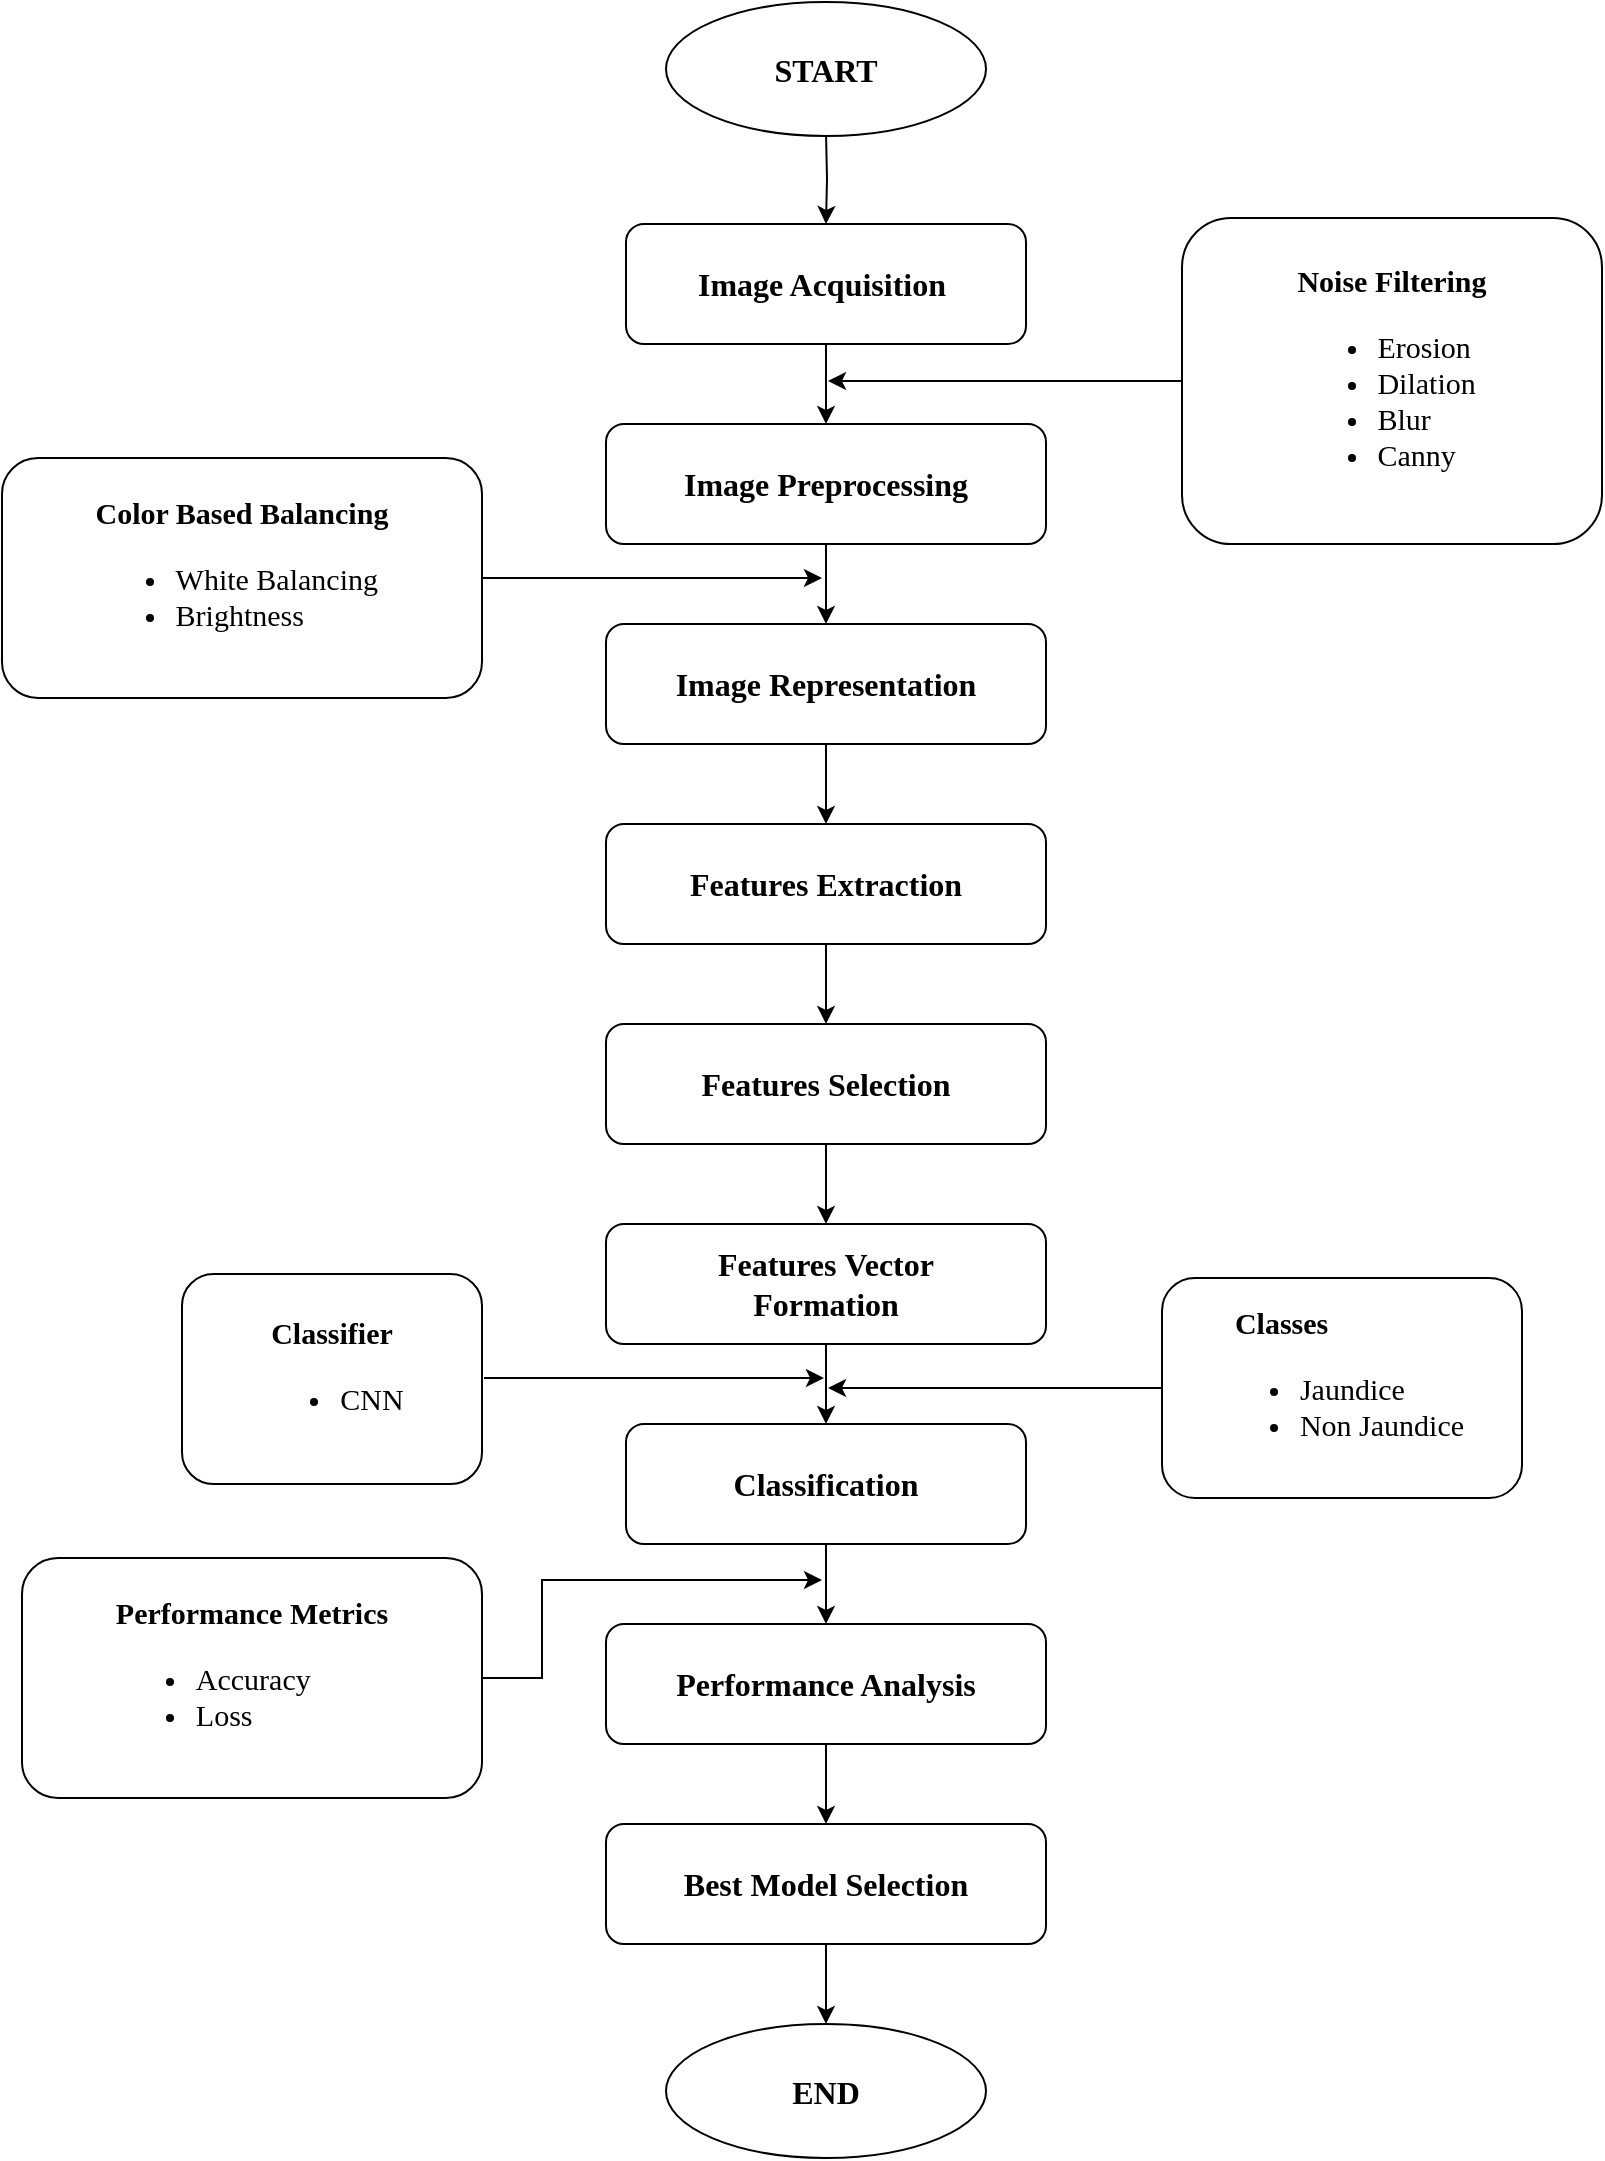 <mxfile version="20.2.2" type="github">
  <diagram id="ZSLxUTwEpllHxTUZ1Htu" name="Page-1">
    <mxGraphModel dx="868" dy="482" grid="1" gridSize="10" guides="1" tooltips="1" connect="1" arrows="1" fold="1" page="1" pageScale="1" pageWidth="850" pageHeight="1100" math="0" shadow="0">
      <root>
        <mxCell id="0" />
        <mxCell id="1" parent="0" />
        <mxCell id="qK3X3h-e5N6zhnuECqVD-14" style="edgeStyle=orthogonalEdgeStyle;rounded=0;orthogonalLoop=1;jettySize=auto;html=1;exitX=0.5;exitY=1;exitDx=0;exitDy=0;entryX=0.5;entryY=0;entryDx=0;entryDy=0;fontFamily=Verdana;fontSize=16;" parent="1" source="qK3X3h-e5N6zhnuECqVD-2" target="qK3X3h-e5N6zhnuECqVD-3" edge="1">
          <mxGeometry relative="1" as="geometry" />
        </mxCell>
        <mxCell id="qK3X3h-e5N6zhnuECqVD-2" value="&lt;font&gt;&lt;b style=&quot;font-size: 16px;&quot;&gt;Image A&lt;/b&gt;&lt;span style=&quot;font-size: 16px;&quot;&gt;&lt;b&gt;cquisition&lt;/b&gt;&lt;/span&gt;&lt;b style=&quot;font-size: 16px;&quot;&gt;&amp;nbsp;&lt;/b&gt;&lt;/font&gt;" style="rounded=1;whiteSpace=wrap;html=1;fontFamily=Verdana;" parent="1" vertex="1">
          <mxGeometry x="337" y="123" width="200" height="60" as="geometry" />
        </mxCell>
        <mxCell id="qK3X3h-e5N6zhnuECqVD-15" style="edgeStyle=orthogonalEdgeStyle;rounded=0;orthogonalLoop=1;jettySize=auto;html=1;exitX=0.5;exitY=1;exitDx=0;exitDy=0;entryX=0.5;entryY=0;entryDx=0;entryDy=0;fontFamily=Verdana;fontSize=16;" parent="1" source="qK3X3h-e5N6zhnuECqVD-3" target="qK3X3h-e5N6zhnuECqVD-4" edge="1">
          <mxGeometry relative="1" as="geometry" />
        </mxCell>
        <mxCell id="qK3X3h-e5N6zhnuECqVD-3" value="&lt;font&gt;&lt;b style=&quot;font-size: 16px;&quot;&gt;Image Preprocessing&lt;/b&gt;&lt;/font&gt;" style="rounded=1;whiteSpace=wrap;html=1;fontFamily=Verdana;" parent="1" vertex="1">
          <mxGeometry x="327" y="223" width="220" height="60" as="geometry" />
        </mxCell>
        <mxCell id="qK3X3h-e5N6zhnuECqVD-16" style="edgeStyle=orthogonalEdgeStyle;rounded=0;orthogonalLoop=1;jettySize=auto;html=1;exitX=0.5;exitY=1;exitDx=0;exitDy=0;entryX=0.5;entryY=0;entryDx=0;entryDy=0;fontFamily=Verdana;fontSize=16;" parent="1" source="qK3X3h-e5N6zhnuECqVD-4" target="qK3X3h-e5N6zhnuECqVD-5" edge="1">
          <mxGeometry relative="1" as="geometry" />
        </mxCell>
        <mxCell id="qK3X3h-e5N6zhnuECqVD-4" value="&lt;font&gt;&lt;b style=&quot;font-size: 16px;&quot;&gt;Image Representation&lt;/b&gt;&lt;/font&gt;" style="rounded=1;whiteSpace=wrap;html=1;fontFamily=Verdana;" parent="1" vertex="1">
          <mxGeometry x="327" y="323" width="220" height="60" as="geometry" />
        </mxCell>
        <mxCell id="qK3X3h-e5N6zhnuECqVD-17" style="edgeStyle=orthogonalEdgeStyle;rounded=0;orthogonalLoop=1;jettySize=auto;html=1;exitX=0.5;exitY=1;exitDx=0;exitDy=0;entryX=0.5;entryY=0;entryDx=0;entryDy=0;fontFamily=Verdana;fontSize=16;" parent="1" source="qK3X3h-e5N6zhnuECqVD-5" target="qK3X3h-e5N6zhnuECqVD-6" edge="1">
          <mxGeometry relative="1" as="geometry" />
        </mxCell>
        <mxCell id="qK3X3h-e5N6zhnuECqVD-5" value="&lt;font&gt;&lt;b style=&quot;font-size: 16px;&quot;&gt;Features&amp;nbsp;&lt;/b&gt;&lt;span style=&quot;font-size: 16px;&quot;&gt;&lt;b&gt;Extraction&lt;/b&gt;&lt;/span&gt;&lt;/font&gt;" style="rounded=1;whiteSpace=wrap;html=1;fontFamily=Verdana;" parent="1" vertex="1">
          <mxGeometry x="327" y="423" width="220" height="60" as="geometry" />
        </mxCell>
        <mxCell id="qK3X3h-e5N6zhnuECqVD-18" style="edgeStyle=orthogonalEdgeStyle;rounded=0;orthogonalLoop=1;jettySize=auto;html=1;exitX=0.5;exitY=1;exitDx=0;exitDy=0;entryX=0.5;entryY=0;entryDx=0;entryDy=0;fontFamily=Verdana;fontSize=16;" parent="1" source="qK3X3h-e5N6zhnuECqVD-6" target="qK3X3h-e5N6zhnuECqVD-7" edge="1">
          <mxGeometry relative="1" as="geometry" />
        </mxCell>
        <mxCell id="qK3X3h-e5N6zhnuECqVD-6" value="&lt;font&gt;&lt;b style=&quot;font-size: 16px;&quot;&gt;Features&amp;nbsp;&lt;/b&gt;&lt;span style=&quot;font-size: 16px;&quot;&gt;&lt;b&gt;Selection&lt;/b&gt;&lt;/span&gt;&lt;/font&gt;" style="rounded=1;whiteSpace=wrap;html=1;fontFamily=Verdana;" parent="1" vertex="1">
          <mxGeometry x="327" y="523" width="220" height="60" as="geometry" />
        </mxCell>
        <mxCell id="qK3X3h-e5N6zhnuECqVD-19" style="edgeStyle=orthogonalEdgeStyle;rounded=0;orthogonalLoop=1;jettySize=auto;html=1;exitX=0.5;exitY=1;exitDx=0;exitDy=0;entryX=0.5;entryY=0;entryDx=0;entryDy=0;fontFamily=Verdana;fontSize=16;" parent="1" source="qK3X3h-e5N6zhnuECqVD-7" target="qK3X3h-e5N6zhnuECqVD-8" edge="1">
          <mxGeometry relative="1" as="geometry" />
        </mxCell>
        <mxCell id="qK3X3h-e5N6zhnuECqVD-7" value="&lt;font&gt;&lt;b style=&quot;font-size: 16px;&quot;&gt;Features&amp;nbsp;&lt;/b&gt;&lt;span style=&quot;font-size: 16px;&quot;&gt;&lt;b&gt;Vector&lt;br&gt;Formation&lt;br&gt;&lt;/b&gt;&lt;/span&gt;&lt;/font&gt;" style="rounded=1;whiteSpace=wrap;html=1;fontFamily=Verdana;" parent="1" vertex="1">
          <mxGeometry x="327" y="623" width="220" height="60" as="geometry" />
        </mxCell>
        <mxCell id="qK3X3h-e5N6zhnuECqVD-20" style="edgeStyle=orthogonalEdgeStyle;rounded=0;orthogonalLoop=1;jettySize=auto;html=1;exitX=0.5;exitY=1;exitDx=0;exitDy=0;entryX=0.5;entryY=0;entryDx=0;entryDy=0;fontFamily=Verdana;fontSize=16;" parent="1" source="qK3X3h-e5N6zhnuECqVD-8" target="qK3X3h-e5N6zhnuECqVD-9" edge="1">
          <mxGeometry relative="1" as="geometry" />
        </mxCell>
        <mxCell id="qK3X3h-e5N6zhnuECqVD-8" value="&lt;font&gt;&lt;span style=&quot;font-size: 16px;&quot;&gt;&lt;b&gt;Classification&lt;/b&gt;&lt;/span&gt;&lt;/font&gt;" style="rounded=1;whiteSpace=wrap;html=1;fontFamily=Verdana;" parent="1" vertex="1">
          <mxGeometry x="337" y="723" width="200" height="60" as="geometry" />
        </mxCell>
        <mxCell id="qK3X3h-e5N6zhnuECqVD-21" style="edgeStyle=orthogonalEdgeStyle;rounded=0;orthogonalLoop=1;jettySize=auto;html=1;exitX=0.5;exitY=1;exitDx=0;exitDy=0;entryX=0.5;entryY=0;entryDx=0;entryDy=0;fontFamily=Verdana;fontSize=16;" parent="1" source="qK3X3h-e5N6zhnuECqVD-9" target="qK3X3h-e5N6zhnuECqVD-10" edge="1">
          <mxGeometry relative="1" as="geometry" />
        </mxCell>
        <mxCell id="qK3X3h-e5N6zhnuECqVD-9" value="&lt;font&gt;&lt;span style=&quot;font-size: 16px;&quot;&gt;&lt;b&gt;Performance Analysis&lt;/b&gt;&lt;/span&gt;&lt;/font&gt;" style="rounded=1;whiteSpace=wrap;html=1;fontFamily=Verdana;" parent="1" vertex="1">
          <mxGeometry x="327" y="823" width="220" height="60" as="geometry" />
        </mxCell>
        <mxCell id="04Y7RTNtFo41PzYYwPsy-4" style="edgeStyle=orthogonalEdgeStyle;rounded=0;orthogonalLoop=1;jettySize=auto;html=1;entryX=0.5;entryY=0;entryDx=0;entryDy=0;" parent="1" source="qK3X3h-e5N6zhnuECqVD-10" target="04Y7RTNtFo41PzYYwPsy-3" edge="1">
          <mxGeometry relative="1" as="geometry" />
        </mxCell>
        <mxCell id="qK3X3h-e5N6zhnuECqVD-10" value="&lt;font&gt;&lt;span style=&quot;font-size: 16px;&quot;&gt;&lt;b&gt;Best Model Selection&lt;/b&gt;&lt;/span&gt;&lt;/font&gt;" style="rounded=1;whiteSpace=wrap;html=1;fontFamily=Verdana;" parent="1" vertex="1">
          <mxGeometry x="327" y="923" width="220" height="60" as="geometry" />
        </mxCell>
        <mxCell id="qK3X3h-e5N6zhnuECqVD-27" style="edgeStyle=orthogonalEdgeStyle;rounded=0;orthogonalLoop=1;jettySize=auto;html=1;fontFamily=Verdana;fontSize=15;" parent="1" edge="1">
          <mxGeometry relative="1" as="geometry">
            <mxPoint x="438" y="201.5" as="targetPoint" />
            <mxPoint x="618" y="201.5" as="sourcePoint" />
          </mxGeometry>
        </mxCell>
        <mxCell id="qK3X3h-e5N6zhnuECqVD-24" value="&lt;font style=&quot;&quot;&gt;&lt;b style=&quot;font-size: 15px;&quot;&gt;Noise&lt;/b&gt;&lt;b style=&quot;font-size: 15px;&quot;&gt;&amp;nbsp;Filtering&lt;/b&gt;&lt;br&gt;&lt;div style=&quot;text-align: left;&quot;&gt;&lt;ul style=&quot;&quot;&gt;&lt;li style=&quot;font-size: 15px; font-weight: bold;&quot;&gt;&lt;span style=&quot;background-color: initial; font-weight: normal;&quot;&gt;Erosion&lt;/span&gt;&lt;/li&gt;&lt;li style=&quot;&quot;&gt;&lt;font&gt;Dilation&lt;/font&gt;&lt;br&gt;&lt;/li&gt;&lt;li style=&quot;font-size: 15px; font-weight: bold;&quot;&gt;&lt;span style=&quot;background-color: initial; font-weight: normal;&quot;&gt;Blur&lt;/span&gt;&lt;/li&gt;&lt;li style=&quot;font-size: 15px; font-weight: bold;&quot;&gt;&lt;span style=&quot;background-color: initial; font-weight: normal;&quot;&gt;Canny&lt;/span&gt;&lt;/li&gt;&lt;/ul&gt;&lt;/div&gt;&lt;/font&gt;" style="rounded=1;whiteSpace=wrap;html=1;fontFamily=Verdana;fontSize=15;shadow=0;glass=0;sketch=0;" parent="1" vertex="1">
          <mxGeometry x="615" y="120" width="210" height="163" as="geometry" />
        </mxCell>
        <mxCell id="qK3X3h-e5N6zhnuECqVD-29" style="edgeStyle=orthogonalEdgeStyle;rounded=0;orthogonalLoop=1;jettySize=auto;html=1;fontFamily=Verdana;fontSize=15;" parent="1" source="qK3X3h-e5N6zhnuECqVD-28" edge="1">
          <mxGeometry relative="1" as="geometry">
            <mxPoint x="435" y="300" as="targetPoint" />
          </mxGeometry>
        </mxCell>
        <mxCell id="qK3X3h-e5N6zhnuECqVD-28" value="&lt;span style=&quot;background-color: initial; text-align: left;&quot;&gt;&lt;b&gt;Color Based Balancing&lt;/b&gt;&lt;/span&gt;&lt;span style=&quot;background-color: initial;&quot;&gt;&lt;br&gt;&lt;div style=&quot;text-align: left;&quot;&gt;&lt;ul&gt;&lt;li&gt;&lt;span style=&quot;background-color: initial;&quot;&gt;White Balancing&lt;/span&gt;&lt;/li&gt;&lt;li&gt;&lt;span style=&quot;background-color: initial;&quot;&gt;Brightness&lt;/span&gt;&lt;/li&gt;&lt;/ul&gt;&lt;/div&gt;&lt;/span&gt;" style="rounded=1;whiteSpace=wrap;html=1;fontFamily=Verdana;fontSize=15;shadow=0;glass=0;sketch=0;" parent="1" vertex="1">
          <mxGeometry x="25" y="240" width="240" height="120" as="geometry" />
        </mxCell>
        <mxCell id="qK3X3h-e5N6zhnuECqVD-32" style="edgeStyle=orthogonalEdgeStyle;rounded=0;orthogonalLoop=1;jettySize=auto;html=1;exitX=1;exitY=0.5;exitDx=0;exitDy=0;fontFamily=Verdana;fontSize=15;" parent="1" edge="1">
          <mxGeometry relative="1" as="geometry">
            <mxPoint x="436" y="700" as="targetPoint" />
            <mxPoint x="266" y="700" as="sourcePoint" />
          </mxGeometry>
        </mxCell>
        <mxCell id="qK3X3h-e5N6zhnuECqVD-30" value="&lt;div style=&quot;&quot;&gt;&lt;b style=&quot;background-color: initial;&quot;&gt;Classifier&lt;/b&gt;&lt;/div&gt;&lt;span style=&quot;background-color: initial;&quot;&gt;&lt;b&gt;&lt;div style=&quot;&quot;&gt;&lt;ul&gt;&lt;li style=&quot;text-align: left;&quot;&gt;&lt;span style=&quot;background-color: initial; font-weight: normal;&quot;&gt;CNN&lt;/span&gt;&lt;/li&gt;&lt;/ul&gt;&lt;/div&gt;&lt;/b&gt;&lt;/span&gt;" style="rounded=1;whiteSpace=wrap;html=1;fontFamily=Verdana;fontSize=15;shadow=0;glass=0;sketch=0;align=center;" parent="1" vertex="1">
          <mxGeometry x="115" y="648" width="150" height="105" as="geometry" />
        </mxCell>
        <mxCell id="qK3X3h-e5N6zhnuECqVD-33" style="edgeStyle=orthogonalEdgeStyle;rounded=0;orthogonalLoop=1;jettySize=auto;html=1;fontFamily=Verdana;fontSize=15;" parent="1" edge="1">
          <mxGeometry relative="1" as="geometry">
            <mxPoint x="438" y="705" as="targetPoint" />
            <mxPoint x="608" y="705" as="sourcePoint" />
          </mxGeometry>
        </mxCell>
        <mxCell id="qK3X3h-e5N6zhnuECqVD-31" value="&lt;div style=&quot;text-align: left;&quot;&gt;&lt;b style=&quot;background-color: initial;&quot;&gt;&amp;nbsp; Classes&lt;/b&gt;&lt;/div&gt;&lt;span style=&quot;background-color: initial;&quot;&gt;&lt;div style=&quot;text-align: left;&quot;&gt;&lt;ul style=&quot;&quot;&gt;&lt;li style=&quot;font-weight: bold;&quot;&gt;&lt;span style=&quot;background-color: initial; font-weight: normal; text-align: center;&quot;&gt;Jaundice&lt;/span&gt;&lt;/li&gt;&lt;li style=&quot;&quot;&gt;&lt;span style=&quot;font-weight: normal; background-color: initial; text-align: center;&quot;&gt;Non&amp;nbsp;&lt;/span&gt;&lt;font&gt;Jaundice&lt;/font&gt;&lt;/li&gt;&lt;/ul&gt;&lt;/div&gt;&lt;/span&gt;" style="rounded=1;whiteSpace=wrap;html=1;fontFamily=Verdana;fontSize=15;shadow=0;glass=0;sketch=0;" parent="1" vertex="1">
          <mxGeometry x="605" y="650" width="180" height="110" as="geometry" />
        </mxCell>
        <mxCell id="qK3X3h-e5N6zhnuECqVD-36" style="edgeStyle=orthogonalEdgeStyle;rounded=0;orthogonalLoop=1;jettySize=auto;html=1;fontFamily=Verdana;fontSize=15;" parent="1" edge="1">
          <mxGeometry relative="1" as="geometry">
            <mxPoint x="435" y="801" as="targetPoint" />
            <Array as="points">
              <mxPoint x="265" y="850" />
              <mxPoint x="295" y="850" />
              <mxPoint x="295" y="801" />
            </Array>
            <mxPoint x="265.0" y="866" as="sourcePoint" />
          </mxGeometry>
        </mxCell>
        <mxCell id="qK3X3h-e5N6zhnuECqVD-34" value="&lt;span style=&quot;background-color: initial; text-align: left;&quot;&gt;&lt;b&gt;Performance Metrics&lt;br&gt;&lt;/b&gt;&lt;div style=&quot;text-align: left;&quot;&gt;&lt;ul style=&quot;&quot;&gt;&lt;li style=&quot;&quot;&gt;&lt;span style=&quot;background-color: initial;&quot;&gt;Accuracy&lt;/span&gt;&lt;/li&gt;&lt;li style=&quot;&quot;&gt;Loss&lt;/li&gt;&lt;/ul&gt;&lt;/div&gt;&lt;/span&gt;" style="rounded=1;whiteSpace=wrap;html=1;fontFamily=Verdana;fontSize=15;shadow=0;glass=0;sketch=0;" parent="1" vertex="1">
          <mxGeometry x="35" y="790" width="230" height="120" as="geometry" />
        </mxCell>
        <mxCell id="04Y7RTNtFo41PzYYwPsy-2" style="edgeStyle=orthogonalEdgeStyle;rounded=0;orthogonalLoop=1;jettySize=auto;html=1;entryX=0.5;entryY=0;entryDx=0;entryDy=0;" parent="1" target="qK3X3h-e5N6zhnuECqVD-2" edge="1">
          <mxGeometry relative="1" as="geometry">
            <mxPoint x="437" y="120" as="targetPoint" />
            <mxPoint x="437" y="77" as="sourcePoint" />
          </mxGeometry>
        </mxCell>
        <mxCell id="04Y7RTNtFo41PzYYwPsy-1" value="&lt;b style=&quot;font-family: Verdana; font-size: 16px;&quot;&gt;START&lt;/b&gt;" style="ellipse;whiteSpace=wrap;html=1;" parent="1" vertex="1">
          <mxGeometry x="357" y="12" width="160" height="67" as="geometry" />
        </mxCell>
        <mxCell id="04Y7RTNtFo41PzYYwPsy-3" value="&lt;b style=&quot;font-family: Verdana; font-size: 16px;&quot;&gt;END&lt;/b&gt;" style="ellipse;whiteSpace=wrap;html=1;" parent="1" vertex="1">
          <mxGeometry x="357" y="1023" width="160" height="67" as="geometry" />
        </mxCell>
      </root>
    </mxGraphModel>
  </diagram>
</mxfile>
